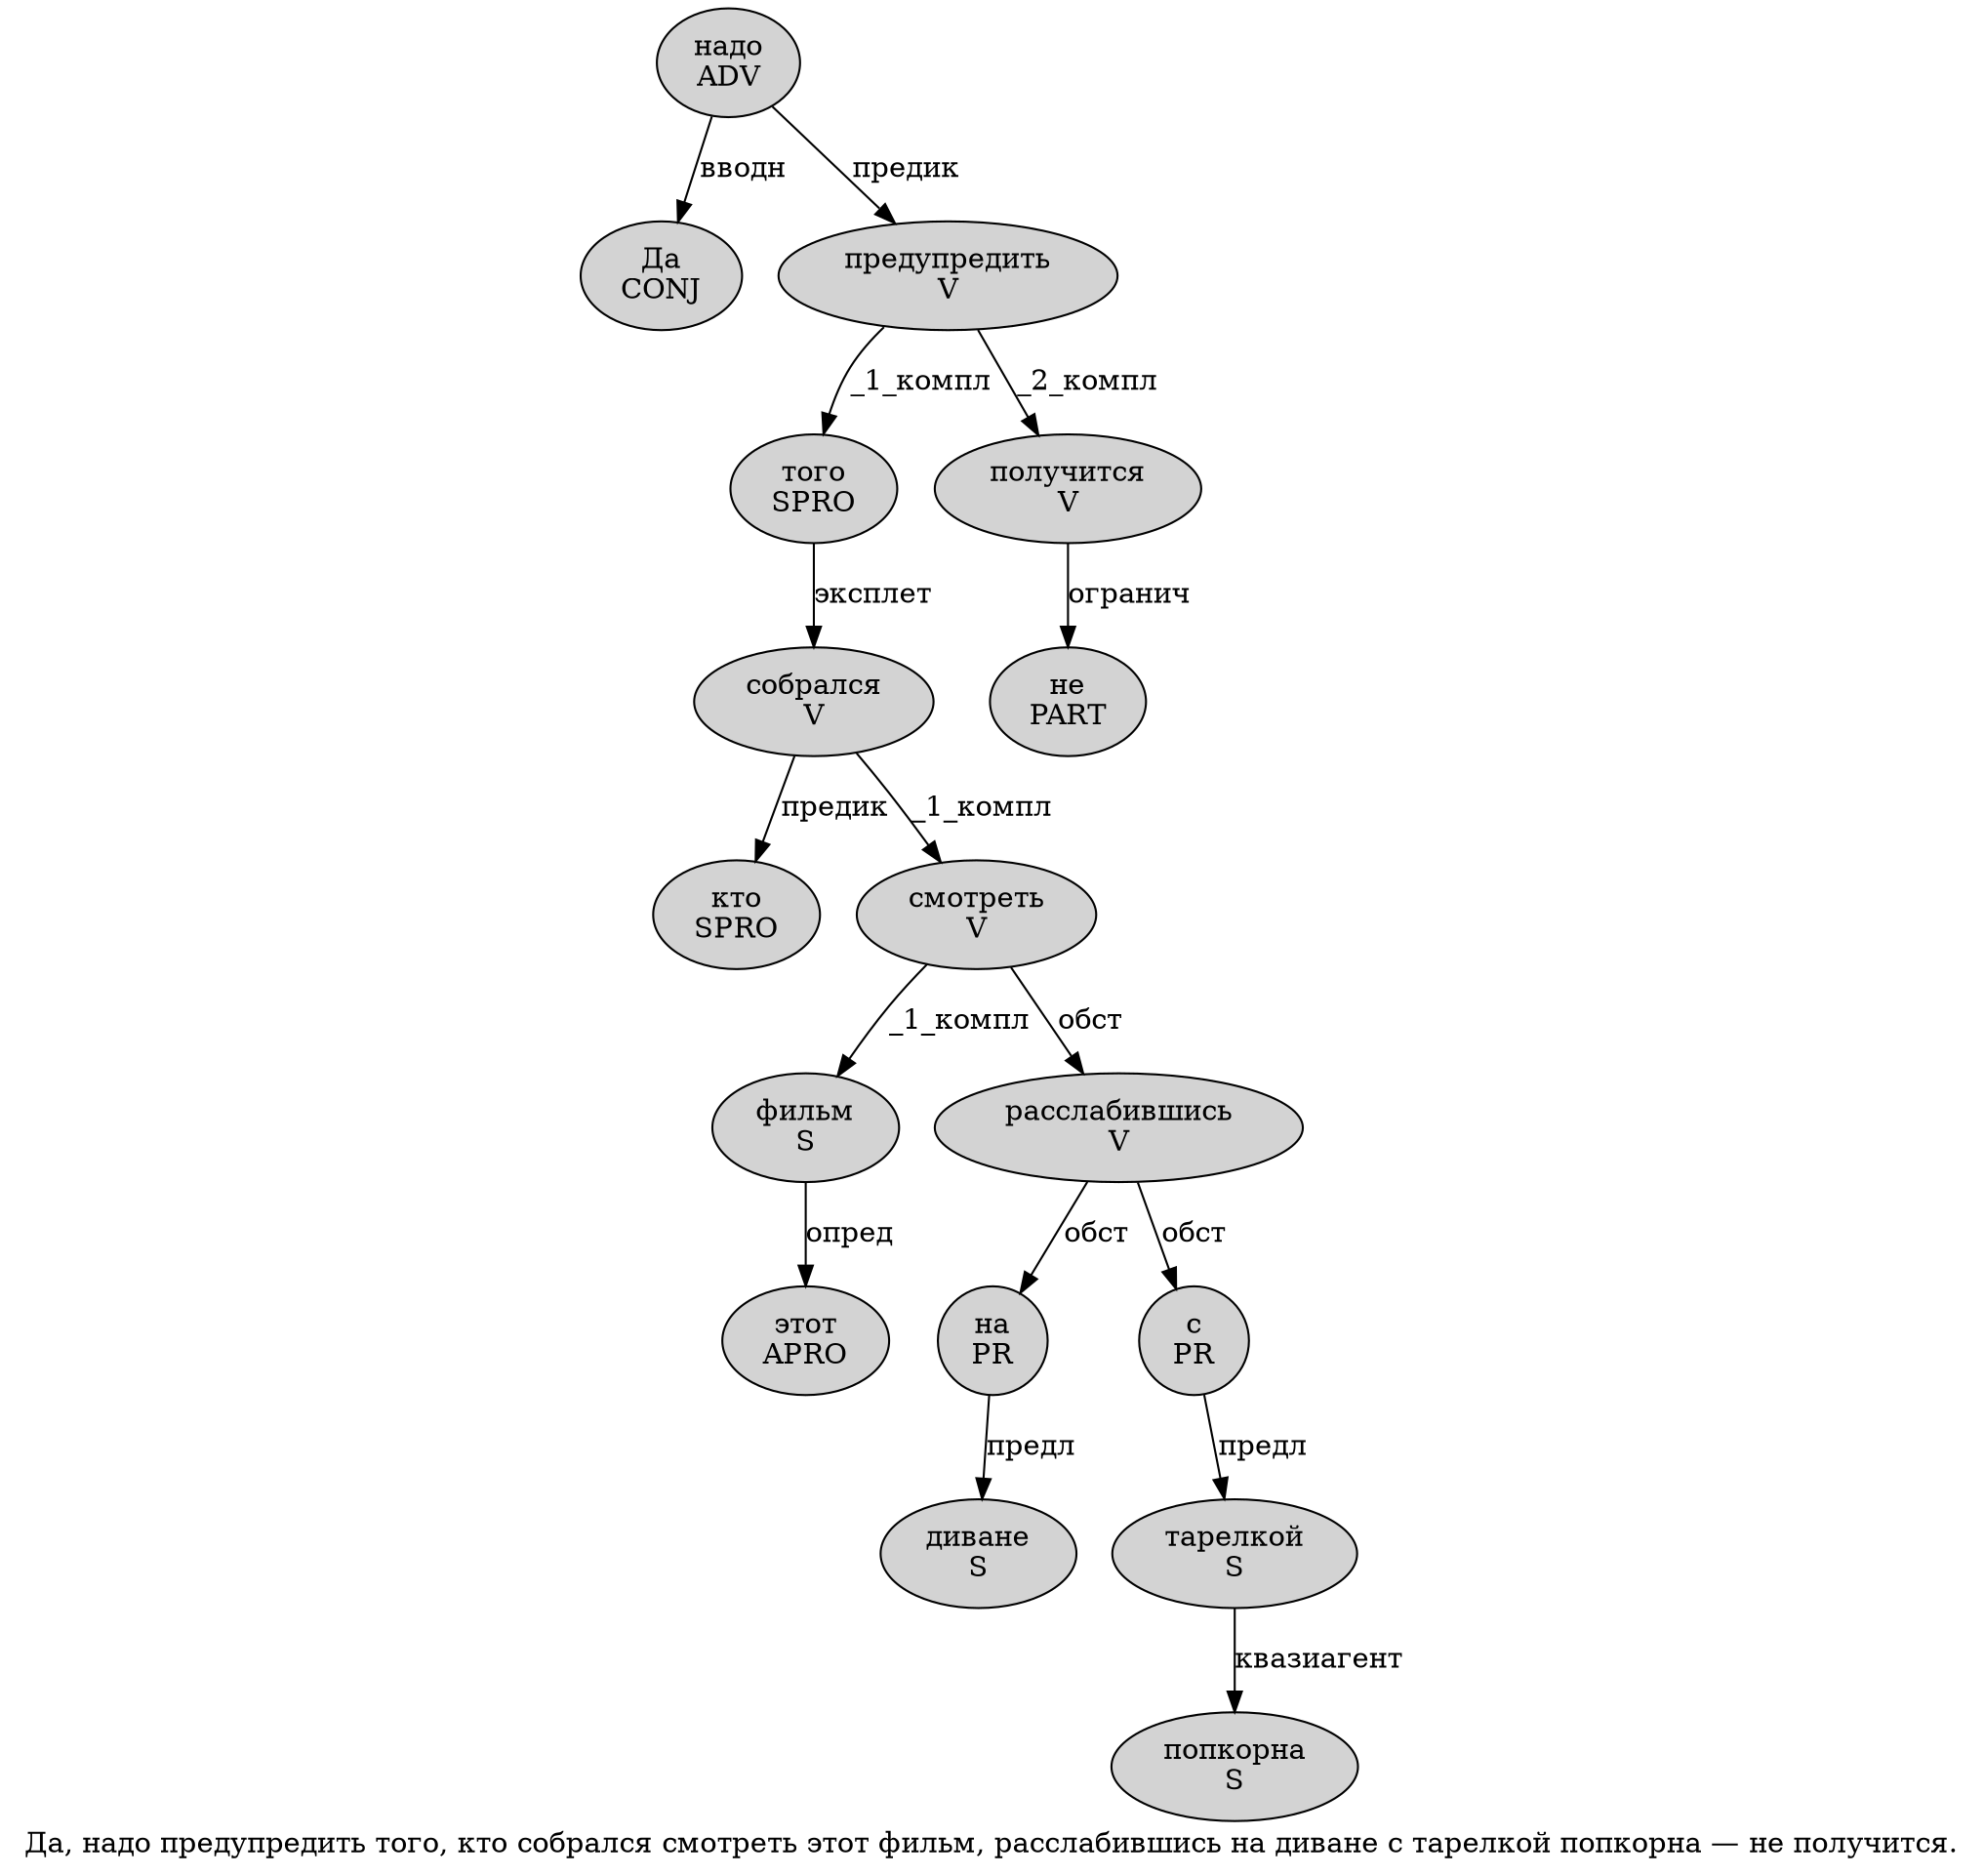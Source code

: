 digraph SENTENCE_575 {
	graph [label="Да, надо предупредить того, кто собрался смотреть этот фильм, расслабившись на диване с тарелкой попкорна — не получится."]
	node [style=filled]
		0 [label="Да
CONJ" color="" fillcolor=lightgray penwidth=1 shape=ellipse]
		2 [label="надо
ADV" color="" fillcolor=lightgray penwidth=1 shape=ellipse]
		3 [label="предупредить
V" color="" fillcolor=lightgray penwidth=1 shape=ellipse]
		4 [label="того
SPRO" color="" fillcolor=lightgray penwidth=1 shape=ellipse]
		6 [label="кто
SPRO" color="" fillcolor=lightgray penwidth=1 shape=ellipse]
		7 [label="собрался
V" color="" fillcolor=lightgray penwidth=1 shape=ellipse]
		8 [label="смотреть
V" color="" fillcolor=lightgray penwidth=1 shape=ellipse]
		9 [label="этот
APRO" color="" fillcolor=lightgray penwidth=1 shape=ellipse]
		10 [label="фильм
S" color="" fillcolor=lightgray penwidth=1 shape=ellipse]
		12 [label="расслабившись
V" color="" fillcolor=lightgray penwidth=1 shape=ellipse]
		13 [label="на
PR" color="" fillcolor=lightgray penwidth=1 shape=ellipse]
		14 [label="диване
S" color="" fillcolor=lightgray penwidth=1 shape=ellipse]
		15 [label="с
PR" color="" fillcolor=lightgray penwidth=1 shape=ellipse]
		16 [label="тарелкой
S" color="" fillcolor=lightgray penwidth=1 shape=ellipse]
		17 [label="попкорна
S" color="" fillcolor=lightgray penwidth=1 shape=ellipse]
		19 [label="не
PART" color="" fillcolor=lightgray penwidth=1 shape=ellipse]
		20 [label="получится
V" color="" fillcolor=lightgray penwidth=1 shape=ellipse]
			4 -> 7 [label="эксплет"]
			3 -> 4 [label="_1_компл"]
			3 -> 20 [label="_2_компл"]
			7 -> 6 [label="предик"]
			7 -> 8 [label="_1_компл"]
			10 -> 9 [label="опред"]
			16 -> 17 [label="квазиагент"]
			15 -> 16 [label="предл"]
			2 -> 0 [label="вводн"]
			2 -> 3 [label="предик"]
			20 -> 19 [label="огранич"]
			8 -> 10 [label="_1_компл"]
			8 -> 12 [label="обст"]
			13 -> 14 [label="предл"]
			12 -> 13 [label="обст"]
			12 -> 15 [label="обст"]
}